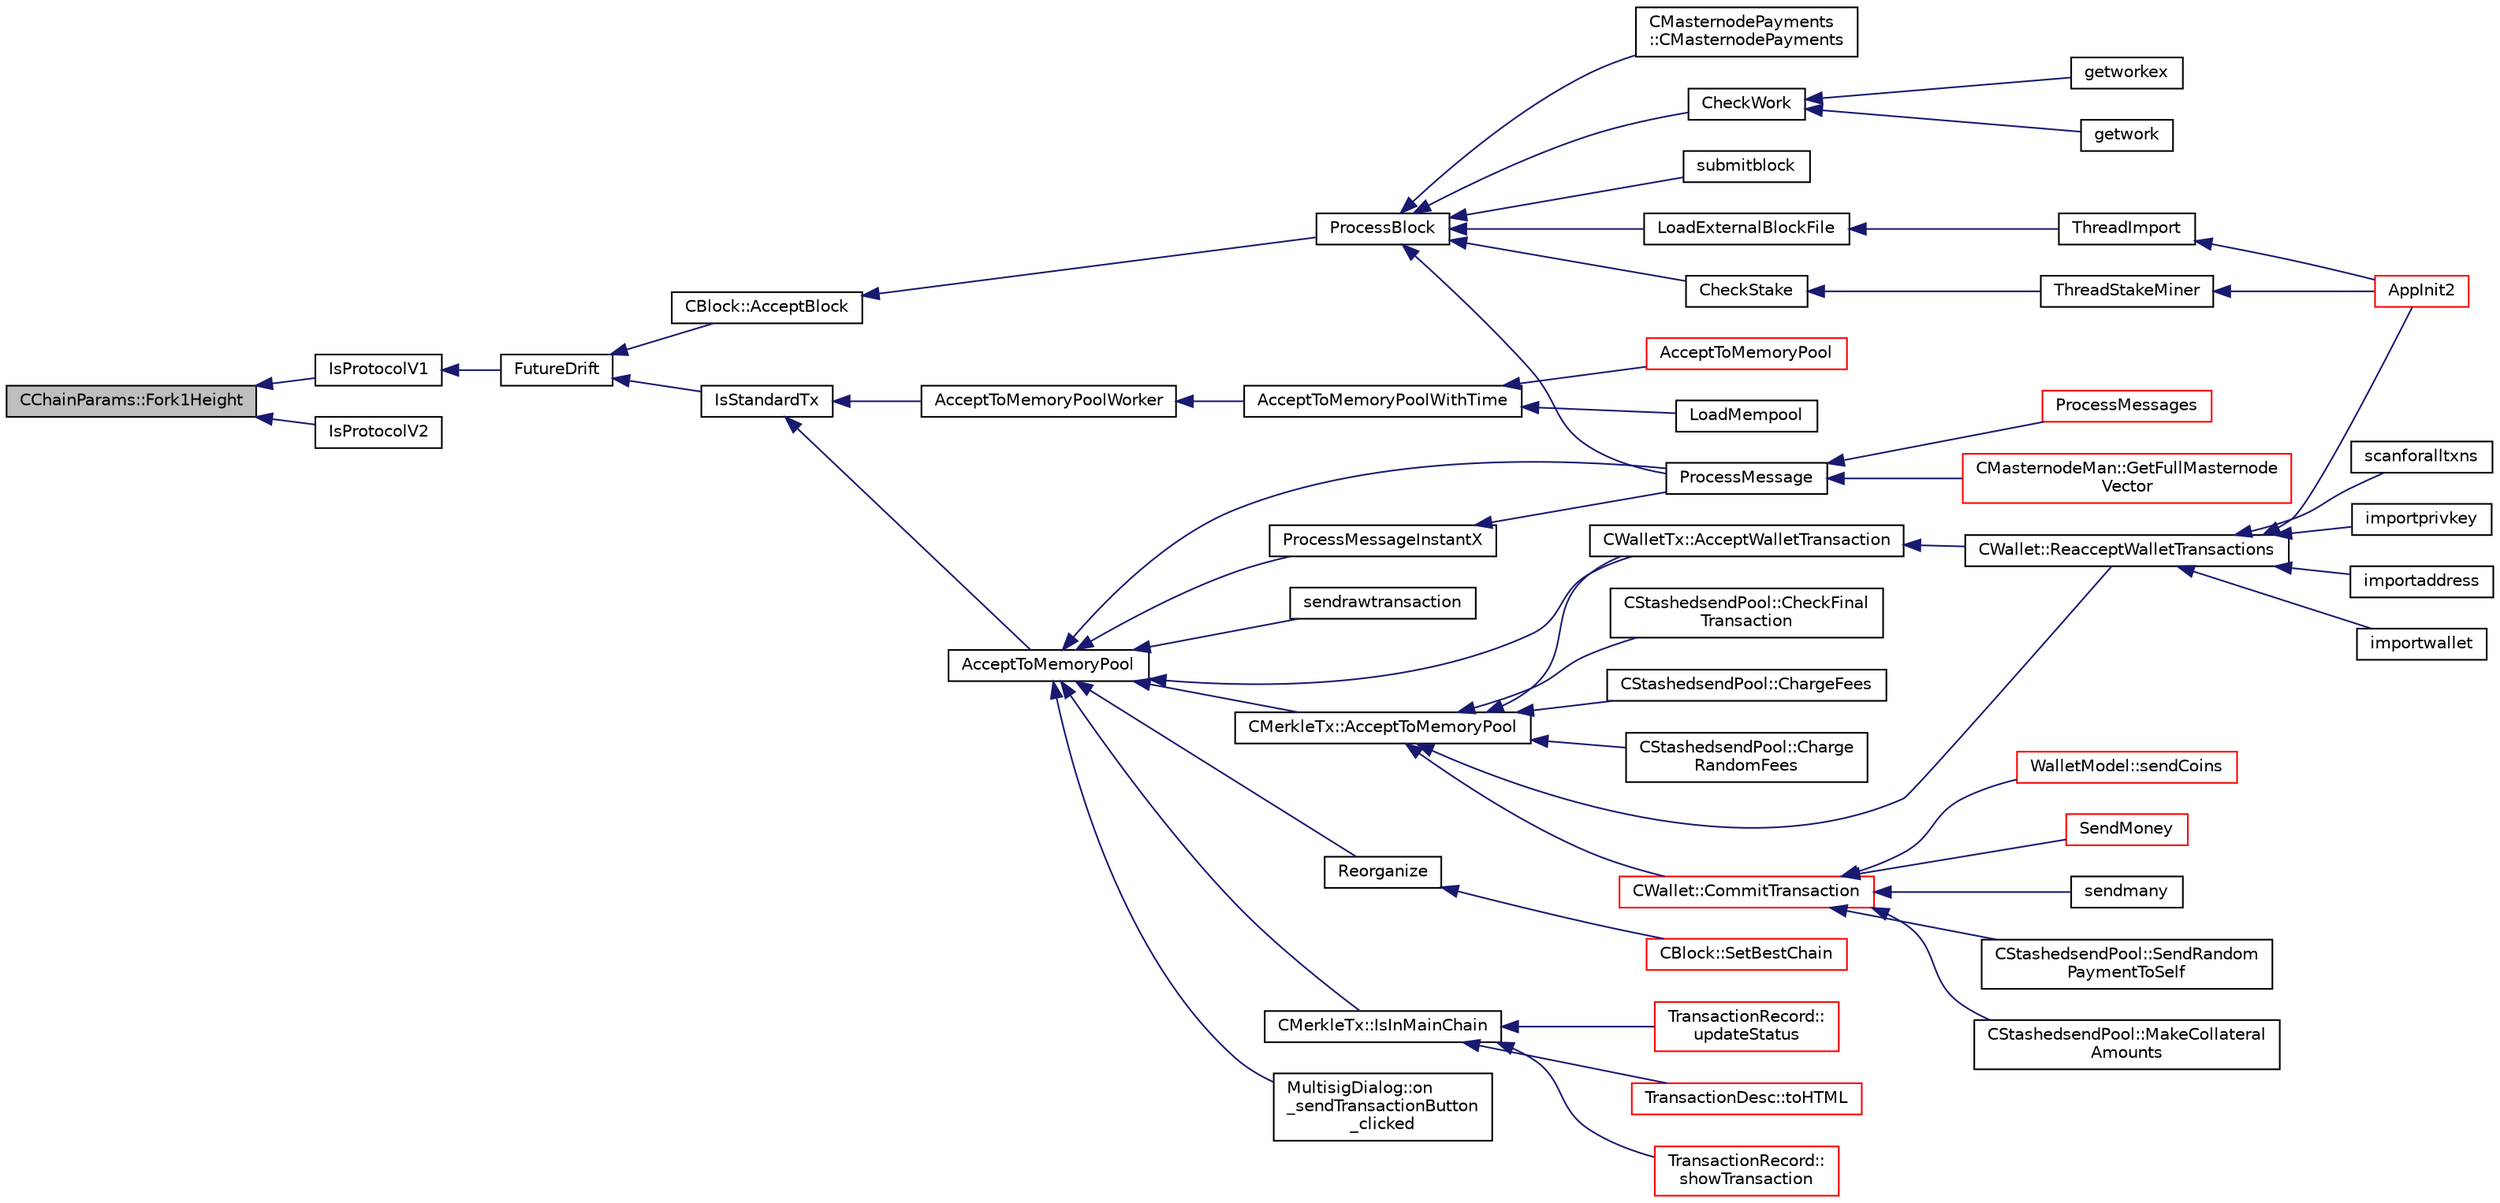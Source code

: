 digraph "CChainParams::Fork1Height"
{
  edge [fontname="Helvetica",fontsize="10",labelfontname="Helvetica",labelfontsize="10"];
  node [fontname="Helvetica",fontsize="10",shape=record];
  rankdir="LR";
  Node589 [label="CChainParams::Fork1Height",height=0.2,width=0.4,color="black", fillcolor="grey75", style="filled", fontcolor="black"];
  Node589 -> Node590 [dir="back",color="midnightblue",fontsize="10",style="solid",fontname="Helvetica"];
  Node590 [label="IsProtocolV1",height=0.2,width=0.4,color="black", fillcolor="white", style="filled",URL="$d4/dbf/main_8h.html#a550f7654063538773e60d3a02920f811"];
  Node590 -> Node591 [dir="back",color="midnightblue",fontsize="10",style="solid",fontname="Helvetica"];
  Node591 [label="FutureDrift",height=0.2,width=0.4,color="black", fillcolor="white", style="filled",URL="$d4/dbf/main_8h.html#a3ccc18be451c0cbde74b3074e71f9c66"];
  Node591 -> Node592 [dir="back",color="midnightblue",fontsize="10",style="solid",fontname="Helvetica"];
  Node592 [label="IsStandardTx",height=0.2,width=0.4,color="black", fillcolor="white", style="filled",URL="$df/d0a/main_8cpp.html#acd163a09d0e4384ebe85dead57730dd7"];
  Node592 -> Node593 [dir="back",color="midnightblue",fontsize="10",style="solid",fontname="Helvetica"];
  Node593 [label="AcceptToMemoryPool",height=0.2,width=0.4,color="black", fillcolor="white", style="filled",URL="$d4/dbf/main_8h.html#addea0e425b693b4c1be712c3ead94568",tooltip="(try to) add transaction to memory pool "];
  Node593 -> Node594 [dir="back",color="midnightblue",fontsize="10",style="solid",fontname="Helvetica"];
  Node594 [label="ProcessMessageInstantX",height=0.2,width=0.4,color="black", fillcolor="white", style="filled",URL="$d6/d5f/instantx_8h.html#aa516cb499ead2691d8ab216a499db5d0"];
  Node594 -> Node595 [dir="back",color="midnightblue",fontsize="10",style="solid",fontname="Helvetica"];
  Node595 [label="ProcessMessage",height=0.2,width=0.4,color="black", fillcolor="white", style="filled",URL="$df/d0a/main_8cpp.html#a8ba92b1a4bce3c835e887a9073d17d8e"];
  Node595 -> Node596 [dir="back",color="midnightblue",fontsize="10",style="solid",fontname="Helvetica"];
  Node596 [label="ProcessMessages",height=0.2,width=0.4,color="red", fillcolor="white", style="filled",URL="$d4/dbf/main_8h.html#a196f9318f02448b85b28d612698934fd"];
  Node595 -> Node604 [dir="back",color="midnightblue",fontsize="10",style="solid",fontname="Helvetica"];
  Node604 [label="CMasternodeMan::GetFullMasternode\lVector",height=0.2,width=0.4,color="red", fillcolor="white", style="filled",URL="$dc/d6b/class_c_masternode_man.html#ab39e213a7601e1bef2eba1d5d63206f5"];
  Node593 -> Node610 [dir="back",color="midnightblue",fontsize="10",style="solid",fontname="Helvetica"];
  Node610 [label="CMerkleTx::AcceptToMemoryPool",height=0.2,width=0.4,color="black", fillcolor="white", style="filled",URL="$d1/dff/class_c_merkle_tx.html#a61126e811a53b941b3efdf5a4e83db90"];
  Node610 -> Node611 [dir="back",color="midnightblue",fontsize="10",style="solid",fontname="Helvetica"];
  Node611 [label="CWalletTx::AcceptWalletTransaction",height=0.2,width=0.4,color="black", fillcolor="white", style="filled",URL="$d6/d53/class_c_wallet_tx.html#af6d1a5a731bb69e1d94de84eb6fd15a5"];
  Node611 -> Node612 [dir="back",color="midnightblue",fontsize="10",style="solid",fontname="Helvetica"];
  Node612 [label="CWallet::ReacceptWalletTransactions",height=0.2,width=0.4,color="black", fillcolor="white", style="filled",URL="$d2/de5/class_c_wallet.html#a796c23450c8482e10e0c75ae5c1fa8ed"];
  Node612 -> Node598 [dir="back",color="midnightblue",fontsize="10",style="solid",fontname="Helvetica"];
  Node598 [label="AppInit2",height=0.2,width=0.4,color="red", fillcolor="white", style="filled",URL="$d8/dc0/init_8h.html#a1a4c1bfbf6ba1db77e988b89b9cadfd3",tooltip="Initialize ion. "];
  Node612 -> Node613 [dir="back",color="midnightblue",fontsize="10",style="solid",fontname="Helvetica"];
  Node613 [label="importprivkey",height=0.2,width=0.4,color="black", fillcolor="white", style="filled",URL="$dc/dbf/rpcdump_8cpp.html#a3a6fdb974fce01220a895393d444e981"];
  Node612 -> Node614 [dir="back",color="midnightblue",fontsize="10",style="solid",fontname="Helvetica"];
  Node614 [label="importaddress",height=0.2,width=0.4,color="black", fillcolor="white", style="filled",URL="$dc/dbf/rpcdump_8cpp.html#a457bc572859c8265c72a0afd1a6db56c"];
  Node612 -> Node615 [dir="back",color="midnightblue",fontsize="10",style="solid",fontname="Helvetica"];
  Node615 [label="importwallet",height=0.2,width=0.4,color="black", fillcolor="white", style="filled",URL="$dc/dbf/rpcdump_8cpp.html#a2566d5c9dd1938b74e70398cdb3ac5c1"];
  Node612 -> Node616 [dir="back",color="midnightblue",fontsize="10",style="solid",fontname="Helvetica"];
  Node616 [label="scanforalltxns",height=0.2,width=0.4,color="black", fillcolor="white", style="filled",URL="$df/d1d/rpcwallet_8cpp.html#a798669ad37caa71ddd18f73bc5aa5841"];
  Node610 -> Node617 [dir="back",color="midnightblue",fontsize="10",style="solid",fontname="Helvetica"];
  Node617 [label="CStashedsendPool::CheckFinal\lTransaction",height=0.2,width=0.4,color="black", fillcolor="white", style="filled",URL="$dd/d8a/class_c_stashedsend_pool.html#aba122588a53a90150595bc4279beb67c"];
  Node610 -> Node618 [dir="back",color="midnightblue",fontsize="10",style="solid",fontname="Helvetica"];
  Node618 [label="CStashedsendPool::ChargeFees",height=0.2,width=0.4,color="black", fillcolor="white", style="filled",URL="$dd/d8a/class_c_stashedsend_pool.html#acd76c93879dbcbdda4ca0a253f0d9c68",tooltip="Charge fees to bad actors (Charge clients a fee if they&#39;re abusive) "];
  Node610 -> Node619 [dir="back",color="midnightblue",fontsize="10",style="solid",fontname="Helvetica"];
  Node619 [label="CStashedsendPool::Charge\lRandomFees",height=0.2,width=0.4,color="black", fillcolor="white", style="filled",URL="$dd/d8a/class_c_stashedsend_pool.html#abcf715f6e5e01039218bf4881fffc3fe",tooltip="Rarely charge fees to pay miners. "];
  Node610 -> Node612 [dir="back",color="midnightblue",fontsize="10",style="solid",fontname="Helvetica"];
  Node610 -> Node620 [dir="back",color="midnightblue",fontsize="10",style="solid",fontname="Helvetica"];
  Node620 [label="CWallet::CommitTransaction",height=0.2,width=0.4,color="red", fillcolor="white", style="filled",URL="$d2/de5/class_c_wallet.html#aa13fbeaebd271f910a54cc5b82d73fde"];
  Node620 -> Node621 [dir="back",color="midnightblue",fontsize="10",style="solid",fontname="Helvetica"];
  Node621 [label="WalletModel::sendCoins",height=0.2,width=0.4,color="red", fillcolor="white", style="filled",URL="$d4/d27/class_wallet_model.html#a053fb3ff2b8b0347f83e6bb591126746"];
  Node620 -> Node624 [dir="back",color="midnightblue",fontsize="10",style="solid",fontname="Helvetica"];
  Node624 [label="SendMoney",height=0.2,width=0.4,color="red", fillcolor="white", style="filled",URL="$d5/d6b/rpcstashedsend_8cpp.html#a49669702f73a24c1d1dc5a08d7c0785f"];
  Node620 -> Node633 [dir="back",color="midnightblue",fontsize="10",style="solid",fontname="Helvetica"];
  Node633 [label="sendmany",height=0.2,width=0.4,color="black", fillcolor="white", style="filled",URL="$df/d1d/rpcwallet_8cpp.html#adeb5f23f20fb4e589dab23cadf75c92d"];
  Node620 -> Node634 [dir="back",color="midnightblue",fontsize="10",style="solid",fontname="Helvetica"];
  Node634 [label="CStashedsendPool::SendRandom\lPaymentToSelf",height=0.2,width=0.4,color="black", fillcolor="white", style="filled",URL="$dd/d8a/class_c_stashedsend_pool.html#acd9417cd11b55cbec6a04a41fbbba939",tooltip="Used for liquidity providers. "];
  Node620 -> Node635 [dir="back",color="midnightblue",fontsize="10",style="solid",fontname="Helvetica"];
  Node635 [label="CStashedsendPool::MakeCollateral\lAmounts",height=0.2,width=0.4,color="black", fillcolor="white", style="filled",URL="$dd/d8a/class_c_stashedsend_pool.html#af475cbfebb9c64e9e7b831f2415d921c",tooltip="Split up large inputs or make fee sized inputs. "];
  Node593 -> Node611 [dir="back",color="midnightblue",fontsize="10",style="solid",fontname="Helvetica"];
  Node593 -> Node637 [dir="back",color="midnightblue",fontsize="10",style="solid",fontname="Helvetica"];
  Node637 [label="Reorganize",height=0.2,width=0.4,color="black", fillcolor="white", style="filled",URL="$df/d0a/main_8cpp.html#ad8e09920f5a3ce2670c5efa26ef65227"];
  Node637 -> Node638 [dir="back",color="midnightblue",fontsize="10",style="solid",fontname="Helvetica"];
  Node638 [label="CBlock::SetBestChain",height=0.2,width=0.4,color="red", fillcolor="white", style="filled",URL="$d3/d51/class_c_block.html#a6e308b2d75d1cfc4a75eda36feb60ca1"];
  Node593 -> Node595 [dir="back",color="midnightblue",fontsize="10",style="solid",fontname="Helvetica"];
  Node593 -> Node642 [dir="back",color="midnightblue",fontsize="10",style="solid",fontname="Helvetica"];
  Node642 [label="CMerkleTx::IsInMainChain",height=0.2,width=0.4,color="black", fillcolor="white", style="filled",URL="$d1/dff/class_c_merkle_tx.html#ad4b3623fabf1924dba2a7694e3418e1e"];
  Node642 -> Node643 [dir="back",color="midnightblue",fontsize="10",style="solid",fontname="Helvetica"];
  Node643 [label="TransactionDesc::toHTML",height=0.2,width=0.4,color="red", fillcolor="white", style="filled",URL="$d4/da9/class_transaction_desc.html#ab7c9dbb2048aae121dd9d75df86e64f4"];
  Node642 -> Node654 [dir="back",color="midnightblue",fontsize="10",style="solid",fontname="Helvetica"];
  Node654 [label="TransactionRecord::\lshowTransaction",height=0.2,width=0.4,color="red", fillcolor="white", style="filled",URL="$d1/da7/class_transaction_record.html#a5ad1d1af4bec5b15a624b7a451e8cdbf",tooltip="Decompose CWallet transaction to model transaction records. "];
  Node642 -> Node666 [dir="back",color="midnightblue",fontsize="10",style="solid",fontname="Helvetica"];
  Node666 [label="TransactionRecord::\lupdateStatus",height=0.2,width=0.4,color="red", fillcolor="white", style="filled",URL="$d1/da7/class_transaction_record.html#a9b643dd885a790ae511705a1446556be",tooltip="Update status from core wallet tx. "];
  Node593 -> Node673 [dir="back",color="midnightblue",fontsize="10",style="solid",fontname="Helvetica"];
  Node673 [label="MultisigDialog::on\l_sendTransactionButton\l_clicked",height=0.2,width=0.4,color="black", fillcolor="white", style="filled",URL="$d4/df4/class_multisig_dialog.html#a71fcf325cb0cde9223eefc62b3b7634b"];
  Node593 -> Node674 [dir="back",color="midnightblue",fontsize="10",style="solid",fontname="Helvetica"];
  Node674 [label="sendrawtransaction",height=0.2,width=0.4,color="black", fillcolor="white", style="filled",URL="$dc/da8/rpcrawtransaction_8cpp.html#ad5aad44f890060f42efb49acf349511e"];
  Node592 -> Node675 [dir="back",color="midnightblue",fontsize="10",style="solid",fontname="Helvetica"];
  Node675 [label="AcceptToMemoryPoolWorker",height=0.2,width=0.4,color="black", fillcolor="white", style="filled",URL="$dd/d7d/validation_8cpp.html#a274b0623037c72315662a07ecf760176"];
  Node675 -> Node676 [dir="back",color="midnightblue",fontsize="10",style="solid",fontname="Helvetica"];
  Node676 [label="AcceptToMemoryPoolWithTime",height=0.2,width=0.4,color="black", fillcolor="white", style="filled",URL="$dd/d7d/validation_8cpp.html#a7e5d2eb678cdda338b2dc803a2d4999f",tooltip="(try to) add transaction to memory pool with a specified acceptance time "];
  Node676 -> Node677 [dir="back",color="midnightblue",fontsize="10",style="solid",fontname="Helvetica"];
  Node677 [label="AcceptToMemoryPool",height=0.2,width=0.4,color="red", fillcolor="white", style="filled",URL="$db/d38/validation_8h.html#a25cdf856fb2107e0e96fd6bf4c0619cb",tooltip="(try to) add transaction to memory pool plTxnReplaced will be appended to with all transactions repla..."];
  Node676 -> Node685 [dir="back",color="midnightblue",fontsize="10",style="solid",fontname="Helvetica"];
  Node685 [label="LoadMempool",height=0.2,width=0.4,color="black", fillcolor="white", style="filled",URL="$db/d38/validation_8h.html#adea951730b49ef41e5390df5be8d3f1b",tooltip="Load the mempool from disk. "];
  Node591 -> Node686 [dir="back",color="midnightblue",fontsize="10",style="solid",fontname="Helvetica"];
  Node686 [label="CBlock::AcceptBlock",height=0.2,width=0.4,color="black", fillcolor="white", style="filled",URL="$d3/d51/class_c_block.html#a3f990a713116bd15c1f221c88b012ccf"];
  Node686 -> Node687 [dir="back",color="midnightblue",fontsize="10",style="solid",fontname="Helvetica"];
  Node687 [label="ProcessBlock",height=0.2,width=0.4,color="black", fillcolor="white", style="filled",URL="$d4/dbf/main_8h.html#a7c8a7be3439bb5e1e40548a332a3cf29"];
  Node687 -> Node688 [dir="back",color="midnightblue",fontsize="10",style="solid",fontname="Helvetica"];
  Node688 [label="LoadExternalBlockFile",height=0.2,width=0.4,color="black", fillcolor="white", style="filled",URL="$df/d0a/main_8cpp.html#afbdbbb5a1b376748e5460cbcf644a9af"];
  Node688 -> Node689 [dir="back",color="midnightblue",fontsize="10",style="solid",fontname="Helvetica"];
  Node689 [label="ThreadImport",height=0.2,width=0.4,color="black", fillcolor="white", style="filled",URL="$d4/dbf/main_8h.html#a0189c34248cd89bbbe20d4d6045bd7c9"];
  Node689 -> Node598 [dir="back",color="midnightblue",fontsize="10",style="solid",fontname="Helvetica"];
  Node687 -> Node595 [dir="back",color="midnightblue",fontsize="10",style="solid",fontname="Helvetica"];
  Node687 -> Node690 [dir="back",color="midnightblue",fontsize="10",style="solid",fontname="Helvetica"];
  Node690 [label="CMasternodePayments\l::CMasternodePayments",height=0.2,width=0.4,color="black", fillcolor="white", style="filled",URL="$dc/d9a/class_c_masternode_payments.html#a4b9454f265a927528c881716e7649973"];
  Node687 -> Node691 [dir="back",color="midnightblue",fontsize="10",style="solid",fontname="Helvetica"];
  Node691 [label="CheckWork",height=0.2,width=0.4,color="black", fillcolor="white", style="filled",URL="$de/d13/miner_8h.html#aadd8a05aa6d8fae1c0f4daa5e971a12a",tooltip="Check mined proof-of-work block. "];
  Node691 -> Node692 [dir="back",color="midnightblue",fontsize="10",style="solid",fontname="Helvetica"];
  Node692 [label="getworkex",height=0.2,width=0.4,color="black", fillcolor="white", style="filled",URL="$d4/ddd/rpcmining_8cpp.html#aa40f86dc468a3f2ef4a3bba99e20a069"];
  Node691 -> Node693 [dir="back",color="midnightblue",fontsize="10",style="solid",fontname="Helvetica"];
  Node693 [label="getwork",height=0.2,width=0.4,color="black", fillcolor="white", style="filled",URL="$d4/ddd/rpcmining_8cpp.html#a356be62c93d38267a7da9e1cb644d547"];
  Node687 -> Node694 [dir="back",color="midnightblue",fontsize="10",style="solid",fontname="Helvetica"];
  Node694 [label="CheckStake",height=0.2,width=0.4,color="black", fillcolor="white", style="filled",URL="$de/d13/miner_8h.html#a68be4bcfa03b86095641eac5ca996fed",tooltip="Check mined proof-of-stake block. "];
  Node694 -> Node695 [dir="back",color="midnightblue",fontsize="10",style="solid",fontname="Helvetica"];
  Node695 [label="ThreadStakeMiner",height=0.2,width=0.4,color="black", fillcolor="white", style="filled",URL="$d6/de3/miner_8cpp.html#a31faece5ef0e403969b3d3debd79b352"];
  Node695 -> Node598 [dir="back",color="midnightblue",fontsize="10",style="solid",fontname="Helvetica"];
  Node687 -> Node696 [dir="back",color="midnightblue",fontsize="10",style="solid",fontname="Helvetica"];
  Node696 [label="submitblock",height=0.2,width=0.4,color="black", fillcolor="white", style="filled",URL="$d4/ddd/rpcmining_8cpp.html#a6fc1aa077add8cb1c74207056616134d"];
  Node589 -> Node697 [dir="back",color="midnightblue",fontsize="10",style="solid",fontname="Helvetica"];
  Node697 [label="IsProtocolV2",height=0.2,width=0.4,color="black", fillcolor="white", style="filled",URL="$d4/dbf/main_8h.html#a20a35182b2d1692f9dd1805b8410a6ed"];
}

